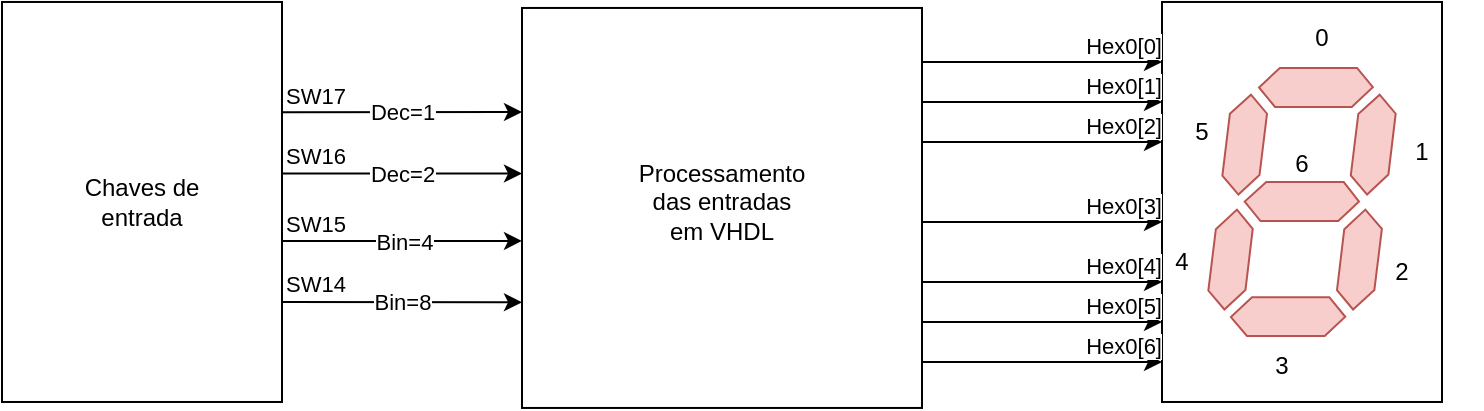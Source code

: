<mxfile version="24.7.7">
  <diagram name="Page-1" id="AnZotiG4S_KQEHY76fcx">
    <mxGraphModel dx="951" dy="494" grid="1" gridSize="10" guides="1" tooltips="1" connect="1" arrows="1" fold="1" page="1" pageScale="1" pageWidth="850" pageHeight="1100" math="0" shadow="0">
      <root>
        <mxCell id="0" />
        <mxCell id="1" parent="0" />
        <mxCell id="oN1n2G6w6r2Y6VqoaWqO-41" value="" style="endArrow=classic;html=1;rounded=0;exitX=1;exitY=0.75;exitDx=0;exitDy=0;" parent="1" source="oN1n2G6w6r2Y6VqoaWqO-73" edge="1">
          <mxGeometry relative="1" as="geometry">
            <mxPoint x="190" y="300.14" as="sourcePoint" />
            <mxPoint x="310" y="300.14" as="targetPoint" />
          </mxGeometry>
        </mxCell>
        <mxCell id="oN1n2G6w6r2Y6VqoaWqO-43" value="&lt;span style=&quot;text-align: right;&quot;&gt;SW14&lt;/span&gt;" style="edgeLabel;resizable=0;html=1;;align=left;verticalAlign=bottom;" parent="oN1n2G6w6r2Y6VqoaWqO-41" connectable="0" vertex="1">
          <mxGeometry x="-1" relative="1" as="geometry" />
        </mxCell>
        <mxCell id="oN1n2G6w6r2Y6VqoaWqO-69" value="Bin=8" style="edgeLabel;html=1;align=center;verticalAlign=middle;resizable=0;points=[];" parent="oN1n2G6w6r2Y6VqoaWqO-41" vertex="1" connectable="0">
          <mxGeometry x="-0.003" y="-3" relative="1" as="geometry">
            <mxPoint y="-3" as="offset" />
          </mxGeometry>
        </mxCell>
        <mxCell id="oN1n2G6w6r2Y6VqoaWqO-54" value="" style="endArrow=classic;html=1;rounded=0;" parent="1" edge="1">
          <mxGeometry relative="1" as="geometry">
            <mxPoint x="190" y="269.45" as="sourcePoint" />
            <mxPoint x="310" y="269.45" as="targetPoint" />
          </mxGeometry>
        </mxCell>
        <mxCell id="oN1n2G6w6r2Y6VqoaWqO-55" value="Label" style="edgeLabel;resizable=0;html=1;;align=center;verticalAlign=middle;" parent="oN1n2G6w6r2Y6VqoaWqO-54" connectable="0" vertex="1">
          <mxGeometry relative="1" as="geometry" />
        </mxCell>
        <mxCell id="oN1n2G6w6r2Y6VqoaWqO-56" value="&lt;span style=&quot;text-align: right;&quot;&gt;SW15&lt;/span&gt;" style="edgeLabel;resizable=0;html=1;;align=left;verticalAlign=bottom;" parent="oN1n2G6w6r2Y6VqoaWqO-54" connectable="0" vertex="1">
          <mxGeometry x="-1" relative="1" as="geometry" />
        </mxCell>
        <mxCell id="oN1n2G6w6r2Y6VqoaWqO-67" value="Bin=4" style="edgeLabel;html=1;align=center;verticalAlign=middle;resizable=0;points=[];" parent="oN1n2G6w6r2Y6VqoaWqO-54" vertex="1" connectable="0">
          <mxGeometry x="0.021" relative="1" as="geometry">
            <mxPoint x="-1" as="offset" />
          </mxGeometry>
        </mxCell>
        <mxCell id="oN1n2G6w6r2Y6VqoaWqO-58" value="" style="endArrow=classic;html=1;rounded=0;" parent="1" edge="1">
          <mxGeometry relative="1" as="geometry">
            <mxPoint x="190" y="235.8" as="sourcePoint" />
            <mxPoint x="310" y="235.8" as="targetPoint" />
          </mxGeometry>
        </mxCell>
        <mxCell id="oN1n2G6w6r2Y6VqoaWqO-59" value="Dec=2" style="edgeLabel;resizable=0;html=1;;align=center;verticalAlign=middle;" parent="oN1n2G6w6r2Y6VqoaWqO-58" connectable="0" vertex="1">
          <mxGeometry relative="1" as="geometry" />
        </mxCell>
        <mxCell id="oN1n2G6w6r2Y6VqoaWqO-60" value="&lt;span style=&quot;text-align: right;&quot;&gt;SW16&lt;/span&gt;" style="edgeLabel;resizable=0;html=1;;align=left;verticalAlign=bottom;" parent="oN1n2G6w6r2Y6VqoaWqO-58" connectable="0" vertex="1">
          <mxGeometry x="-1" relative="1" as="geometry" />
        </mxCell>
        <mxCell id="oN1n2G6w6r2Y6VqoaWqO-62" value="" style="endArrow=classic;html=1;rounded=0;" parent="1" edge="1">
          <mxGeometry relative="1" as="geometry">
            <mxPoint x="190" y="205.14" as="sourcePoint" />
            <mxPoint x="310" y="205" as="targetPoint" />
          </mxGeometry>
        </mxCell>
        <mxCell id="oN1n2G6w6r2Y6VqoaWqO-63" value="Hex1" style="edgeLabel;resizable=0;html=1;;align=center;verticalAlign=middle;" parent="oN1n2G6w6r2Y6VqoaWqO-62" connectable="0" vertex="1">
          <mxGeometry relative="1" as="geometry" />
        </mxCell>
        <mxCell id="oN1n2G6w6r2Y6VqoaWqO-64" value="&lt;span style=&quot;text-align: right;&quot;&gt;SW17&lt;/span&gt;" style="edgeLabel;resizable=0;html=1;;align=left;verticalAlign=bottom;" parent="oN1n2G6w6r2Y6VqoaWqO-62" connectable="0" vertex="1">
          <mxGeometry x="-1" relative="1" as="geometry" />
        </mxCell>
        <mxCell id="oN1n2G6w6r2Y6VqoaWqO-68" value="Dec=1" style="edgeLabel;html=1;align=center;verticalAlign=middle;resizable=0;points=[];" parent="oN1n2G6w6r2Y6VqoaWqO-62" vertex="1" connectable="0">
          <mxGeometry x="-0.003" relative="1" as="geometry">
            <mxPoint as="offset" />
          </mxGeometry>
        </mxCell>
        <mxCell id="oN1n2G6w6r2Y6VqoaWqO-75" value="" style="group" parent="1" vertex="1" connectable="0">
          <mxGeometry x="50" y="149.99" width="140" height="200" as="geometry" />
        </mxCell>
        <mxCell id="oN1n2G6w6r2Y6VqoaWqO-73" value="" style="rounded=0;whiteSpace=wrap;html=1;" parent="oN1n2G6w6r2Y6VqoaWqO-75" vertex="1">
          <mxGeometry width="140" height="200" as="geometry" />
        </mxCell>
        <mxCell id="oN1n2G6w6r2Y6VqoaWqO-74" value="Chaves de entrada" style="text;html=1;align=center;verticalAlign=middle;whiteSpace=wrap;rounded=0;" parent="oN1n2G6w6r2Y6VqoaWqO-75" vertex="1">
          <mxGeometry x="40" y="85" width="60" height="30" as="geometry" />
        </mxCell>
        <mxCell id="oN1n2G6w6r2Y6VqoaWqO-82" value="" style="group" parent="1" vertex="1" connectable="0">
          <mxGeometry x="610" y="149.99" width="180" height="200" as="geometry" />
        </mxCell>
        <mxCell id="oN1n2G6w6r2Y6VqoaWqO-89" value="" style="group" parent="oN1n2G6w6r2Y6VqoaWqO-82" vertex="1" connectable="0">
          <mxGeometry width="180" height="200" as="geometry" />
        </mxCell>
        <mxCell id="oN1n2G6w6r2Y6VqoaWqO-10" value="" style="rounded=0;whiteSpace=wrap;html=1;" parent="oN1n2G6w6r2Y6VqoaWqO-89" vertex="1">
          <mxGeometry x="20" width="140" height="200" as="geometry" />
        </mxCell>
        <mxCell id="oN1n2G6w6r2Y6VqoaWqO-11" value="" style="verticalLabelPosition=bottom;shadow=0;dashed=0;align=center;html=1;verticalAlign=top;shape=mxgraph.electrical.opto_electronics.7_segment_display;pointerEvents=1;fillColor=#f8cecc;strokeColor=#b85450;" parent="oN1n2G6w6r2Y6VqoaWqO-89" vertex="1">
          <mxGeometry x="43.17" y="32.98" width="93.67" height="134.03" as="geometry" />
        </mxCell>
        <mxCell id="oN1n2G6w6r2Y6VqoaWqO-12" value="0" style="text;html=1;align=center;verticalAlign=middle;whiteSpace=wrap;rounded=0;" parent="oN1n2G6w6r2Y6VqoaWqO-89" vertex="1">
          <mxGeometry x="70" y="2.98" width="60" height="30" as="geometry" />
        </mxCell>
        <mxCell id="oN1n2G6w6r2Y6VqoaWqO-14" value="2" style="text;html=1;align=center;verticalAlign=middle;whiteSpace=wrap;rounded=0;" parent="oN1n2G6w6r2Y6VqoaWqO-89" vertex="1">
          <mxGeometry x="110" y="120" width="60" height="30" as="geometry" />
        </mxCell>
        <mxCell id="oN1n2G6w6r2Y6VqoaWqO-15" value="3" style="text;html=1;align=center;verticalAlign=middle;whiteSpace=wrap;rounded=0;" parent="oN1n2G6w6r2Y6VqoaWqO-89" vertex="1">
          <mxGeometry x="50" y="167.01" width="60" height="30" as="geometry" />
        </mxCell>
        <mxCell id="oN1n2G6w6r2Y6VqoaWqO-18" value="4" style="text;html=1;align=center;verticalAlign=middle;whiteSpace=wrap;rounded=0;" parent="oN1n2G6w6r2Y6VqoaWqO-89" vertex="1">
          <mxGeometry y="115" width="60" height="30" as="geometry" />
        </mxCell>
        <mxCell id="oN1n2G6w6r2Y6VqoaWqO-19" value="5" style="text;html=1;align=center;verticalAlign=middle;whiteSpace=wrap;rounded=0;" parent="oN1n2G6w6r2Y6VqoaWqO-89" vertex="1">
          <mxGeometry x="10" y="50" width="60" height="30" as="geometry" />
        </mxCell>
        <mxCell id="oN1n2G6w6r2Y6VqoaWqO-20" value="6" style="text;html=1;align=center;verticalAlign=middle;whiteSpace=wrap;rounded=0;" parent="oN1n2G6w6r2Y6VqoaWqO-89" vertex="1">
          <mxGeometry x="60" y="66" width="60" height="30" as="geometry" />
        </mxCell>
        <mxCell id="oN1n2G6w6r2Y6VqoaWqO-88" value="1" style="text;html=1;align=center;verticalAlign=middle;whiteSpace=wrap;rounded=0;" parent="oN1n2G6w6r2Y6VqoaWqO-89" vertex="1">
          <mxGeometry x="120" y="60.01" width="60" height="30" as="geometry" />
        </mxCell>
        <mxCell id="oN1n2G6w6r2Y6VqoaWqO-90" value="" style="endArrow=classic;html=1;rounded=0;" parent="1" edge="1">
          <mxGeometry relative="1" as="geometry">
            <mxPoint x="510" y="260" as="sourcePoint" />
            <mxPoint x="630" y="260" as="targetPoint" />
          </mxGeometry>
        </mxCell>
        <mxCell id="oN1n2G6w6r2Y6VqoaWqO-93" value="Hex0[3]" style="edgeLabel;resizable=0;html=1;;align=right;verticalAlign=bottom;" parent="oN1n2G6w6r2Y6VqoaWqO-90" connectable="0" vertex="1">
          <mxGeometry x="1" relative="1" as="geometry" />
        </mxCell>
        <mxCell id="oN1n2G6w6r2Y6VqoaWqO-94" value="" style="endArrow=classic;html=1;rounded=0;" parent="1" edge="1">
          <mxGeometry relative="1" as="geometry">
            <mxPoint x="510" y="220" as="sourcePoint" />
            <mxPoint x="630" y="220" as="targetPoint" />
          </mxGeometry>
        </mxCell>
        <mxCell id="oN1n2G6w6r2Y6VqoaWqO-97" value="Hex0[2]" style="edgeLabel;resizable=0;html=1;;align=right;verticalAlign=bottom;" parent="oN1n2G6w6r2Y6VqoaWqO-94" connectable="0" vertex="1">
          <mxGeometry x="1" relative="1" as="geometry" />
        </mxCell>
        <mxCell id="oN1n2G6w6r2Y6VqoaWqO-98" value="" style="endArrow=classic;html=1;rounded=0;" parent="1" edge="1">
          <mxGeometry relative="1" as="geometry">
            <mxPoint x="510" y="200" as="sourcePoint" />
            <mxPoint x="630" y="200" as="targetPoint" />
          </mxGeometry>
        </mxCell>
        <mxCell id="oN1n2G6w6r2Y6VqoaWqO-101" value="Hex0[1]" style="edgeLabel;resizable=0;html=1;;align=right;verticalAlign=bottom;" parent="oN1n2G6w6r2Y6VqoaWqO-98" connectable="0" vertex="1">
          <mxGeometry x="1" relative="1" as="geometry" />
        </mxCell>
        <mxCell id="oN1n2G6w6r2Y6VqoaWqO-102" value="" style="endArrow=classic;html=1;rounded=0;" parent="1" edge="1">
          <mxGeometry relative="1" as="geometry">
            <mxPoint x="510" y="180" as="sourcePoint" />
            <mxPoint x="630" y="180" as="targetPoint" />
          </mxGeometry>
        </mxCell>
        <mxCell id="oN1n2G6w6r2Y6VqoaWqO-105" value="Hex0[0]" style="edgeLabel;resizable=0;html=1;;align=right;verticalAlign=bottom;" parent="oN1n2G6w6r2Y6VqoaWqO-102" connectable="0" vertex="1">
          <mxGeometry x="1" relative="1" as="geometry" />
        </mxCell>
        <mxCell id="oN1n2G6w6r2Y6VqoaWqO-106" value="" style="endArrow=classic;html=1;rounded=0;" parent="1" edge="1">
          <mxGeometry relative="1" as="geometry">
            <mxPoint x="510" y="290" as="sourcePoint" />
            <mxPoint x="630" y="290" as="targetPoint" />
          </mxGeometry>
        </mxCell>
        <mxCell id="oN1n2G6w6r2Y6VqoaWqO-109" value="Hex0[4]" style="edgeLabel;resizable=0;html=1;;align=right;verticalAlign=bottom;" parent="oN1n2G6w6r2Y6VqoaWqO-106" connectable="0" vertex="1">
          <mxGeometry x="1" relative="1" as="geometry" />
        </mxCell>
        <mxCell id="oN1n2G6w6r2Y6VqoaWqO-110" value="" style="endArrow=classic;html=1;rounded=0;" parent="1" edge="1">
          <mxGeometry relative="1" as="geometry">
            <mxPoint x="510" y="310" as="sourcePoint" />
            <mxPoint x="630" y="310" as="targetPoint" />
          </mxGeometry>
        </mxCell>
        <mxCell id="oN1n2G6w6r2Y6VqoaWqO-113" value="Hex0[5]" style="edgeLabel;resizable=0;html=1;;align=right;verticalAlign=bottom;" parent="oN1n2G6w6r2Y6VqoaWqO-110" connectable="0" vertex="1">
          <mxGeometry x="1" relative="1" as="geometry" />
        </mxCell>
        <mxCell id="oN1n2G6w6r2Y6VqoaWqO-114" value="" style="endArrow=classic;html=1;rounded=0;" parent="1" edge="1">
          <mxGeometry relative="1" as="geometry">
            <mxPoint x="510" y="330" as="sourcePoint" />
            <mxPoint x="630" y="330" as="targetPoint" />
          </mxGeometry>
        </mxCell>
        <mxCell id="oN1n2G6w6r2Y6VqoaWqO-117" value="Hex0[6]" style="edgeLabel;resizable=0;html=1;;align=right;verticalAlign=bottom;" parent="oN1n2G6w6r2Y6VqoaWqO-114" connectable="0" vertex="1">
          <mxGeometry x="1" relative="1" as="geometry" />
        </mxCell>
        <mxCell id="oN1n2G6w6r2Y6VqoaWqO-120" value="" style="group" parent="1" vertex="1" connectable="0">
          <mxGeometry x="310" y="152.98" width="200" height="200.0" as="geometry" />
        </mxCell>
        <mxCell id="oN1n2G6w6r2Y6VqoaWqO-1" value="" style="whiteSpace=wrap;html=1;aspect=fixed;" parent="oN1n2G6w6r2Y6VqoaWqO-120" vertex="1">
          <mxGeometry width="200" height="200" as="geometry" />
        </mxCell>
        <mxCell id="oN1n2G6w6r2Y6VqoaWqO-119" value="Processamento das entradas em VHDL" style="text;html=1;align=center;verticalAlign=middle;whiteSpace=wrap;rounded=0;" parent="oN1n2G6w6r2Y6VqoaWqO-120" vertex="1">
          <mxGeometry x="70" y="82.01" width="60" height="30" as="geometry" />
        </mxCell>
      </root>
    </mxGraphModel>
  </diagram>
</mxfile>
